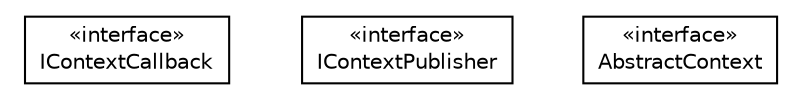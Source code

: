 #!/usr/local/bin/dot
#
# Class diagram 
# Generated by UMLGraph version R5_6-24-gf6e263 (http://www.umlgraph.org/)
#

digraph G {
	edge [fontname="Helvetica",fontsize=10,labelfontname="Helvetica",labelfontsize=10];
	node [fontname="Helvetica",fontsize=10,shape=plaintext];
	nodesep=0.25;
	ranksep=0.5;
	// org.universAAL.ui.handler.kinect.adapter.contextBus.IContextCallback
	c1233499 [label=<<table title="org.universAAL.ui.handler.kinect.adapter.contextBus.IContextCallback" border="0" cellborder="1" cellspacing="0" cellpadding="2" port="p" href="./IContextCallback.html">
		<tr><td><table border="0" cellspacing="0" cellpadding="1">
<tr><td align="center" balign="center"> &#171;interface&#187; </td></tr>
<tr><td align="center" balign="center"> IContextCallback </td></tr>
		</table></td></tr>
		</table>>, URL="./IContextCallback.html", fontname="Helvetica", fontcolor="black", fontsize=10.0];
	// org.universAAL.ui.handler.kinect.adapter.contextBus.IContextPublisher
	c1233500 [label=<<table title="org.universAAL.ui.handler.kinect.adapter.contextBus.IContextPublisher" border="0" cellborder="1" cellspacing="0" cellpadding="2" port="p" href="./IContextPublisher.html">
		<tr><td><table border="0" cellspacing="0" cellpadding="1">
<tr><td align="center" balign="center"> &#171;interface&#187; </td></tr>
<tr><td align="center" balign="center"> IContextPublisher </td></tr>
		</table></td></tr>
		</table>>, URL="./IContextPublisher.html", fontname="Helvetica", fontcolor="black", fontsize=10.0];
	// org.universAAL.ui.handler.kinect.adapter.contextBus.AbstractContext
	c1233501 [label=<<table title="org.universAAL.ui.handler.kinect.adapter.contextBus.AbstractContext" border="0" cellborder="1" cellspacing="0" cellpadding="2" port="p" href="./AbstractContext.html">
		<tr><td><table border="0" cellspacing="0" cellpadding="1">
<tr><td align="center" balign="center"> &#171;interface&#187; </td></tr>
<tr><td align="center" balign="center"> AbstractContext </td></tr>
		</table></td></tr>
		</table>>, URL="./AbstractContext.html", fontname="Helvetica", fontcolor="black", fontsize=10.0];
}

